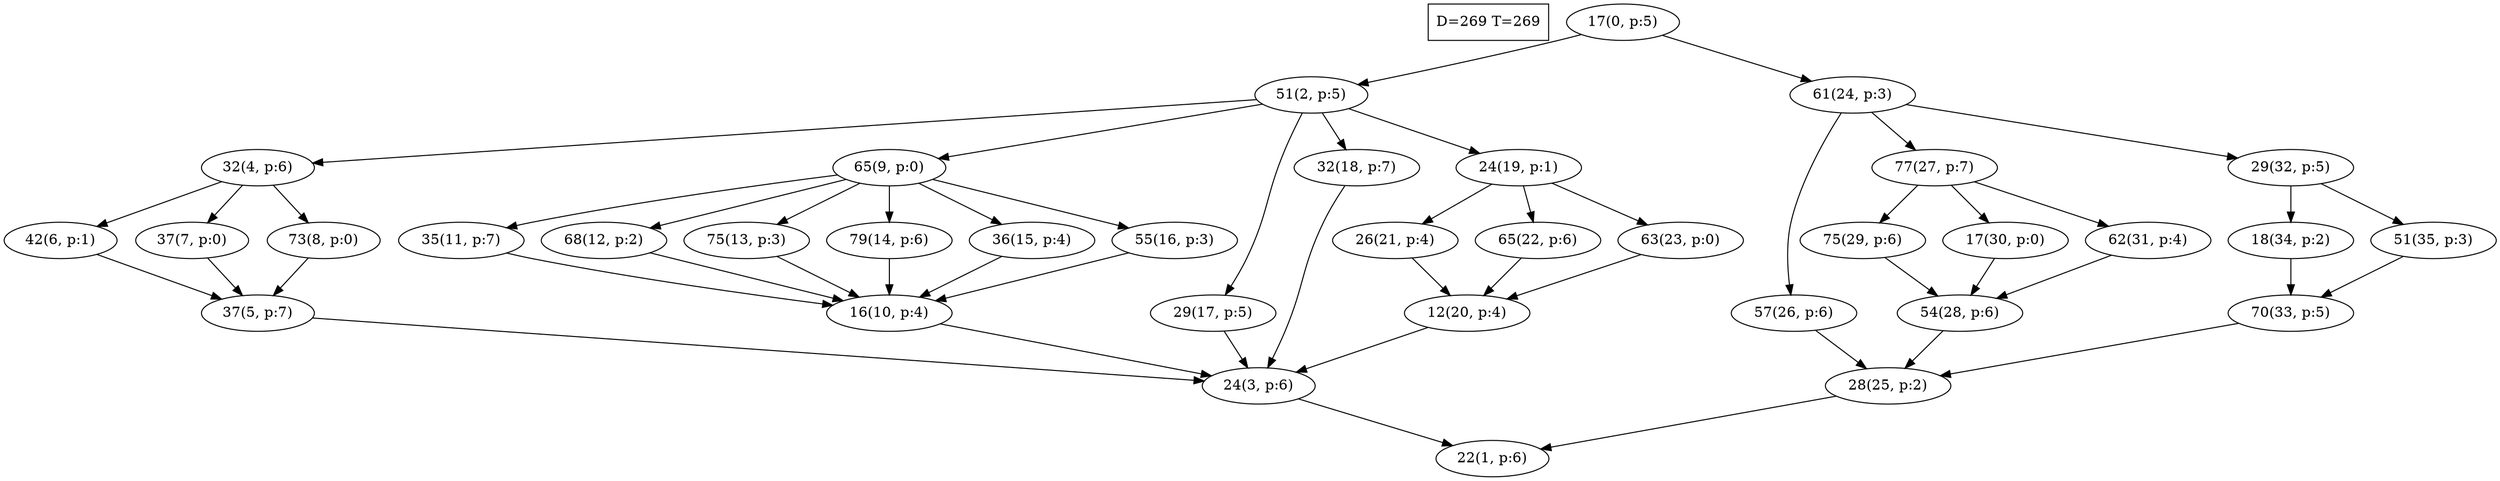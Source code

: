digraph Task {
i [shape=box, label="D=269 T=269"]; 
0 [label="17(0, p:5)"];
1 [label="22(1, p:6)"];
2 [label="51(2, p:5)"];
3 [label="24(3, p:6)"];
4 [label="32(4, p:6)"];
5 [label="37(5, p:7)"];
6 [label="42(6, p:1)"];
7 [label="37(7, p:0)"];
8 [label="73(8, p:0)"];
9 [label="65(9, p:0)"];
10 [label="16(10, p:4)"];
11 [label="35(11, p:7)"];
12 [label="68(12, p:2)"];
13 [label="75(13, p:3)"];
14 [label="79(14, p:6)"];
15 [label="36(15, p:4)"];
16 [label="55(16, p:3)"];
17 [label="29(17, p:5)"];
18 [label="32(18, p:7)"];
19 [label="24(19, p:1)"];
20 [label="12(20, p:4)"];
21 [label="26(21, p:4)"];
22 [label="65(22, p:6)"];
23 [label="63(23, p:0)"];
24 [label="61(24, p:3)"];
25 [label="28(25, p:2)"];
26 [label="57(26, p:6)"];
27 [label="77(27, p:7)"];
28 [label="54(28, p:6)"];
29 [label="75(29, p:6)"];
30 [label="17(30, p:0)"];
31 [label="62(31, p:4)"];
32 [label="29(32, p:5)"];
33 [label="70(33, p:5)"];
34 [label="18(34, p:2)"];
35 [label="51(35, p:3)"];
0 -> 2;
0 -> 24;
2 -> 4;
2 -> 9;
2 -> 17;
2 -> 18;
2 -> 19;
3 -> 1;
4 -> 6;
4 -> 7;
4 -> 8;
5 -> 3;
6 -> 5;
7 -> 5;
8 -> 5;
9 -> 11;
9 -> 12;
9 -> 13;
9 -> 14;
9 -> 15;
9 -> 16;
10 -> 3;
11 -> 10;
12 -> 10;
13 -> 10;
14 -> 10;
15 -> 10;
16 -> 10;
17 -> 3;
18 -> 3;
19 -> 21;
19 -> 22;
19 -> 23;
20 -> 3;
21 -> 20;
22 -> 20;
23 -> 20;
24 -> 26;
24 -> 27;
24 -> 32;
25 -> 1;
26 -> 25;
27 -> 29;
27 -> 30;
27 -> 31;
28 -> 25;
29 -> 28;
30 -> 28;
31 -> 28;
32 -> 34;
32 -> 35;
33 -> 25;
34 -> 33;
35 -> 33;
}